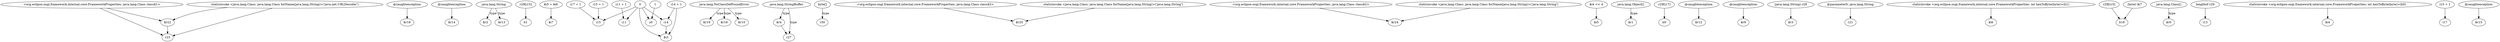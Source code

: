 digraph g {
0[label="<org.eclipse.osgi.framework.internal.core.FrameworkProperties: java.lang.Class class$1>"]
1[label="r23"]
0->1[label=""]
2[label="@caughtexception"]
3[label="$r18"]
2->3[label=""]
4[label="@caughtexception"]
5[label="$r14"]
4->5[label=""]
6[label="java.lang.String"]
7[label="$r2"]
6->7[label="type"]
8[label="r29[i15]"]
9[label="b1"]
8->9[label=""]
10[label="$i5 + $i6"]
11[label="$i7"]
10->11[label=""]
12[label="$r13"]
6->12[label="type"]
13[label="0"]
14[label="i15"]
13->14[label=""]
15[label="java.lang.NoClassDefFoundError"]
16[label="$r19"]
15->16[label="type"]
17[label="$r4"]
18[label="r27"]
17->18[label=""]
19[label="byte[]"]
20[label="r30"]
19->20[label="type"]
21[label="<org.eclipse.osgi.framework.internal.core.FrameworkProperties: java.lang.Class class$2>"]
22[label="$r25"]
21->22[label=""]
23[label="staticinvoke <java.lang.Class: java.lang.Class forName(java.lang.String)>('java.lang.String')"]
23->22[label=""]
24[label="staticinvoke <java.lang.Class: java.lang.Class forName(java.lang.String)>('java.net.URLDecoder')"]
25[label="$r22"]
24->25[label=""]
26[label="<org.eclipse.osgi.framework.internal.core.FrameworkProperties: java.lang.Class class$2>"]
27[label="$r24"]
26->27[label=""]
28[label="i14"]
29[label="$i3"]
28->29[label=""]
30[label="$i4 << 4"]
31[label="$i5"]
30->31[label=""]
32[label="java.lang.Object[]"]
33[label="$r1"]
32->33[label="type"]
25->1[label=""]
34[label="$r16"]
15->34[label="type"]
35[label="r29[i17]"]
36[label="b0"]
35->36[label=""]
37[label="i17 + 1"]
37->14[label=""]
38[label="i14 + 1"]
38->29[label=""]
39[label="@caughtexception"]
40[label="$r12"]
39->40[label=""]
41[label="i11 + 1"]
42[label="i11"]
41->42[label=""]
43[label="@caughtexception"]
44[label="$r9"]
43->44[label=""]
38->28[label=""]
45[label="(java.lang.String) r28"]
46[label="$r3"]
45->46[label=""]
13->29[label=""]
47[label="$r10"]
15->47[label="type"]
48[label="staticinvoke <java.lang.Class: java.lang.Class forName(java.lang.String)>('java.lang.String')"]
48->27[label=""]
0->25[label=""]
13->42[label=""]
49[label="@parameter0: java.lang.String"]
50[label="r21"]
49->50[label=""]
51[label="staticinvoke <org.eclipse.osgi.framework.internal.core.FrameworkProperties: int hexToByte(byte)>(b1)"]
52[label="$i6"]
51->52[label=""]
53[label="java.lang.StringBuffer"]
53->17[label="type"]
54[label="i15 + 1"]
54->14[label=""]
55[label="r29[i15]"]
56[label="b16"]
55->56[label=""]
57[label="(byte) $i7"]
57->56[label=""]
58[label="java.lang.Class[]"]
59[label="$r0"]
58->59[label="type"]
60[label="lengthof r29"]
61[label="i13"]
60->61[label=""]
13->28[label=""]
24->1[label=""]
53->18[label="type"]
62[label="staticinvoke <org.eclipse.osgi.framework.internal.core.FrameworkProperties: int hexToByte(byte)>(b0)"]
63[label="$i4"]
62->63[label=""]
64[label="i15 + 1"]
65[label="i17"]
64->65[label=""]
66[label="@caughtexception"]
67[label="$r15"]
66->67[label=""]
68[label="1"]
69[label="z0"]
68->69[label=""]
13->69[label=""]
}